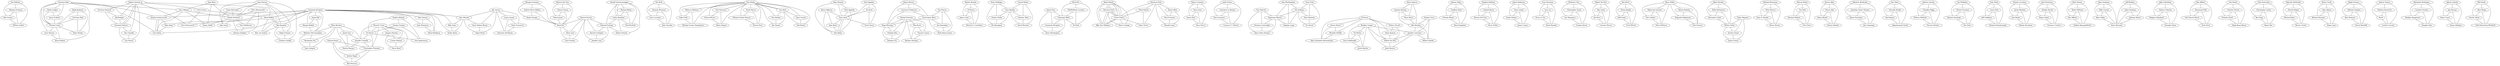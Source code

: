 graph G {
charset=utf8;
"Tim Robbins" -- " Morgan Freeman";
"Tim Robbins" -- " Bob Gunton";
"Tim Robbins" -- " William Sadler";
" Morgan Freeman" -- " Bob Gunton";
" Morgan Freeman" -- " William Sadler";
" Bob Gunton" -- " William Sadler";
"Christian Bale" -- " Heath Ledger";
"Christian Bale" -- " Aaron Eckhart";
"Christian Bale" -- " Michael Caine";
" Heath Ledger" -- " Aaron Eckhart";
" Heath Ledger" -- " Michael Caine";
" Aaron Eckhart" -- " Michael Caine";
"Leonardo DiCaprio" -- " Joseph Gordon-Levitt";
"Leonardo DiCaprio" -- " Ellen Page";
"Leonardo DiCaprio" -- " Tom Hardy";
" Joseph Gordon-Levitt" -- " Ellen Page";
" Joseph Gordon-Levitt" -- " Tom Hardy";
" Ellen Page" -- " Tom Hardy";
"Edward Norton" -- " Brad Pitt";
"Edward Norton" -- " Meat Loaf";
"Edward Norton" -- " Zach Grenier";
" Brad Pitt" -- " Meat Loaf";
" Brad Pitt" -- " Zach Grenier";
" Meat Loaf" -- " Zach Grenier";
"Tim Roth" -- " Amanda Plummer";
"Tim Roth" -- " Laura Lovelace";
"Tim Roth" -- " John Travolta";
" Amanda Plummer" -- " Laura Lovelace";
" Amanda Plummer" -- " John Travolta";
" Laura Lovelace" -- " John Travolta";
"Tom Hanks" -- " Rebecca Williams";
"Tom Hanks" -- " Sally Field";
"Tom Hanks" -- " Michael Conner Humphreys";
" Rebecca Williams" -- " Sally Field";
" Rebecca Williams" -- " Michael Conner Humphreys";
" Sally Field" -- " Michael Conner Humphreys";
"Alan Howard" -- " Noel Appleby";
"Alan Howard" -- " Sean Astin";
"Alan Howard" -- " Sala Baker";
" Noel Appleby" -- " Sean Astin";
" Noel Appleby" -- " Sala Baker";
" Sean Astin" -- " Sala Baker";
"Keanu Reeves" -- " Laurence Fishburne";
"Keanu Reeves" -- " Carrie-Anne Moss";
"Keanu Reeves" -- " Hugo Weaving";
" Laurence Fishburne" -- " Carrie-Anne Moss";
" Laurence Fishburne" -- " Hugo Weaving";
" Carrie-Anne Moss" -- " Hugo Weaving";
"Noel Appleby" -- " Ali Astin";
"Noel Appleby" -- " Sean Astin";
"Noel Appleby" -- " David Aston";
" Ali Astin" -- " Sean Astin";
" Ali Astin" -- " David Aston";
" Sean Astin" -- " David Aston";
"Marlon Brando" -- " Al Pacino";
"Marlon Brando" -- " James Caan";
"Marlon Brando" -- " Richard S. Castellano";
" Al Pacino" -- " James Caan";
" Al Pacino" -- " Richard S. Castellano";
" James Caan" -- " Richard S. Castellano";
"Christian Bale" -- " Gary Oldman";
"Christian Bale" -- " Tom Hardy";
"Christian Bale" -- " Joseph Gordon-Levitt";
" Gary Oldman" -- " Tom Hardy";
" Gary Oldman" -- " Joseph Gordon-Levitt";
" Tom Hardy" -- " Joseph Gordon-Levitt";
"Bruce Allpress" -- " Sean Astin";
"Bruce Allpress" -- " John Bach";
"Bruce Allpress" -- " Sala Baker";
" Sean Astin" -- " John Bach";
" Sean Astin" -- " Sala Baker";
" John Bach" -- " Sala Baker";
"Peter Dinklage" -- " Lena Headey";
"Peter Dinklage" -- " Emilia Clarke";
"Peter Dinklage" -- " Kit Harington";
" Lena Headey" -- " Emilia Clarke";
" Lena Headey" -- " Kit Harington";
" Emilia Clarke" -- " Kit Harington";
"Morgan Freeman" -- " Andrew Kevin Walker";
"Morgan Freeman" -- " Daniel Zacapa";
"Morgan Freeman" -- " Brad Pitt";
" Andrew Kevin Walker" -- " Daniel Zacapa";
" Andrew Kevin Walker" -- " Brad Pitt";
" Daniel Zacapa" -- " Brad Pitt";
"Robert Downey Jr." -- " Chris Evans";
"Robert Downey Jr." -- " Mark Ruffalo";
"Robert Downey Jr." -- " Chris Hemsworth";
" Chris Evans" -- " Mark Ruffalo";
" Chris Evans" -- " Chris Hemsworth";
" Mark Ruffalo" -- " Chris Hemsworth";
"Russell Crowe" -- " Joaquin Phoenix";
"Russell Crowe" -- " Connie Nielsen";
"Russell Crowe" -- " Oliver Reed";
" Joaquin Phoenix" -- " Connie Nielsen";
" Joaquin Phoenix" -- " Oliver Reed";
" Connie Nielsen" -- " Oliver Reed";
"Christian Bale" -- " Michael Caine";
"Christian Bale" -- " Liam Neeson";
"Christian Bale" -- " Katie Holmes";
" Michael Caine" -- " Liam Neeson";
" Michael Caine" -- " Katie Holmes";
" Liam Neeson" -- " Katie Holmes";
"Jamie Foxx" -- " Christoph Waltz";
"Jamie Foxx" -- " Leonardo DiCaprio";
"Jamie Foxx" -- " Kerry Washington";
" Christoph Waltz" -- " Leonardo DiCaprio";
" Christoph Waltz" -- " Kerry Washington";
" Leonardo DiCaprio" -- " Kerry Washington";
"Ellen Burstyn" -- " Matthew McConaughey";
"Ellen Burstyn" -- " Mackenzie Foy";
"Ellen Burstyn" -- " John Lithgow";
" Matthew McConaughey" -- " Mackenzie Foy";
" Matthew McConaughey" -- " John Lithgow";
" Mackenzie Foy" -- " John Lithgow";
"Mark Hamill" -- " Harrison Ford";
"Mark Hamill" -- " Carrie Fisher";
"Mark Hamill" -- " Peter Cushing";
" Harrison Ford" -- " Carrie Fisher";
" Harrison Ford" -- " Peter Cushing";
" Carrie Fisher" -- " Peter Cushing";
"Bryan Cranston" -- " Anna Gunn";
"Bryan Cranston" -- " Aaron Paul";
"Bryan Cranston" -- " Dean Norris";
" Anna Gunn" -- " Aaron Paul";
" Anna Gunn" -- " Dean Norris";
" Aaron Paul" -- " Dean Norris";
"Jodie Foster" -- " Lawrence A. Bonney";
"Jodie Foster" -- " Kasi Lemmons";
"Jodie Foster" -- " Lawrence T. Wrentz";
" Lawrence A. Bonney" -- " Kasi Lemmons";
" Lawrence A. Bonney" -- " Lawrence T. Wrentz";
" Kasi Lemmons" -- " Lawrence T. Wrentz";
"Brad Pitt" -- " M\u00e9lanie Laurent";
"Brad Pitt" -- " Christoph Waltz";
"Brad Pitt" -- " Eli Roth";
" M\u00e9lanie Laurent" -- " Christoph Waltz";
" M\u00e9lanie Laurent" -- " Eli Roth";
" Christoph Waltz" -- " Eli Roth";
"Sam Worthington" -- " Zoe Saldana";
"Sam Worthington" -- " Sigourney Weaver";
"Sam Worthington" -- " Stephen Lang";
" Zoe Saldana" -- " Sigourney Weaver";
" Zoe Saldana" -- " Stephen Lang";
" Sigourney Weaver" -- " Stephen Lang";
"Tom Hanks" -- " Tom Sizemore";
"Tom Hanks" -- " Edward Burns";
"Tom Hanks" -- " Barry Pepper";
" Tom Sizemore" -- " Edward Burns";
" Tom Sizemore" -- " Barry Pepper";
" Edward Burns" -- " Barry Pepper";
"Leonardo DiCaprio" -- " Matt Damon";
"Leonardo DiCaprio" -- " Jack Nicholson";
"Leonardo DiCaprio" -- " Mark Wahlberg";
" Matt Damon" -- " Jack Nicholson";
" Matt Damon" -- " Mark Wahlberg";
" Jack Nicholson" -- " Mark Wahlberg";
"Liam Neeson" -- " Ben Kingsley";
"Liam Neeson" -- " Ralph Fiennes";
"Liam Neeson" -- " Caroline Goodall";
" Ben Kingsley" -- " Ralph Fiennes";
" Ben Kingsley" -- " Caroline Goodall";
" Ralph Fiennes" -- " Caroline Goodall";
"Guy Pearce" -- " Carrie-Anne Moss";
"Guy Pearce" -- " Joe Pantoliano";
"Guy Pearce" -- " Mark Boone Junior";
" Carrie-Anne Moss" -- " Joe Pantoliano";
" Carrie-Anne Moss" -- " Mark Boone Junior";
" Joe Pantoliano" -- " Mark Boone Junior";
"Hugh Jackman" -- " Christian Bale";
"Hugh Jackman" -- " Michael Caine";
"Hugh Jackman" -- " Piper Perabo";
" Christian Bale" -- " Michael Caine";
" Christian Bale" -- " Piper Perabo";
" Michael Caine" -- " Piper Perabo";
"Mark Hamill" -- " Harrison Ford";
"Mark Hamill" -- " Carrie Fisher";
"Mark Hamill" -- " Billy Dee Williams";
" Harrison Ford" -- " Carrie Fisher";
" Harrison Ford" -- " Billy Dee Williams";
" Carrie Fisher" -- " Billy Dee Williams";
"Kevin Spacey" -- " Annette Bening";
"Kevin Spacey" -- " Thora Birch";
"Kevin Spacey" -- " Wes Bentley";
" Annette Bening" -- " Thora Birch";
" Annette Bening" -- " Wes Bentley";
" Thora Birch" -- " Wes Bentley";
"Johnny Depp" -- " Geoffrey Rush";
"Johnny Depp" -- " Orlando Bloom";
"Johnny Depp" -- " Keira Knightley";
" Geoffrey Rush" -- " Orlando Bloom";
" Geoffrey Rush" -- " Keira Knightley";
" Orlando Bloom" -- " Keira Knightley";
"Leonardo DiCaprio" -- " Kate Winslet";
"Leonardo DiCaprio" -- " Billy Zane";
"Leonardo DiCaprio" -- " Kathy Bates";
" Kate Winslet" -- " Billy Zane";
" Kate Winslet" -- " Kathy Bates";
" Billy Zane" -- " Kathy Bates";
"Natalie Portman" -- " Hugo Weaving";
"Natalie Portman" -- " Stephen Rea";
"Natalie Portman" -- " Stephen Fry";
" Hugo Weaving" -- " Stephen Rea";
" Hugo Weaving" -- " Stephen Fry";
" Stephen Rea" -- " Stephen Fry";
"Al Pacino" -- " Robert Duvall";
"Al Pacino" -- " Diane Keaton";
"Al Pacino" -- " Robert De Niro";
" Robert Duvall" -- " Diane Keaton";
" Robert Duvall" -- " Robert De Niro";
" Diane Keaton" -- " Robert De Niro";
"Leonardo DiCaprio" -- " Mark Ruffalo";
"Leonardo DiCaprio" -- " Ben Kingsley";
"Leonardo DiCaprio" -- " Max von Sydow";
" Mark Ruffalo" -- " Ben Kingsley";
" Mark Ruffalo" -- " Max von Sydow";
" Ben Kingsley" -- " Max von Sydow";
"Leonardo DiCaprio" -- " Jonah Hill";
"Leonardo DiCaprio" -- " Margot Robbie";
"Leonardo DiCaprio" -- " Matthew McConaughey";
" Jonah Hill" -- " Margot Robbie";
" Jonah Hill" -- " Matthew McConaughey";
" Margot Robbie" -- " Matthew McConaughey";
"Tom Hanks" -- " David Morse";
"Tom Hanks" -- " Michael Clarke Duncan";
"Tom Hanks" -- " Bonnie Hunt";
" David Morse" -- " Michael Clarke Duncan";
" David Morse" -- " Bonnie Hunt";
" Michael Clarke Duncan" -- " Bonnie Hunt";
"Edward Norton" -- " Edward Furlong";
"Edward Norton" -- " Beverly D'Angelo";
"Edward Norton" -- " Jennifer Lien";
" Edward Furlong" -- " Beverly D'Angelo";
" Edward Furlong" -- " Jennifer Lien";
" Beverly D'Angelo" -- " Jennifer Lien";
"Arnold Schwarzenegger" -- " Linda Hamilton";
"Arnold Schwarzenegger" -- " Edward Furlong";
"Arnold Schwarzenegger" -- " Robert Patrick";
" Linda Hamilton" -- " Edward Furlong";
" Linda Hamilton" -- " Robert Patrick";
" Edward Furlong" -- " Robert Patrick";
"Stephen Baldwin" -- " Gabriel Byrne";
"Stephen Baldwin" -- " Benicio Del Toro";
"Stephen Baldwin" -- " Kevin Pollak";
" Gabriel Byrne" -- " Benicio Del Toro";
" Gabriel Byrne" -- " Kevin Pollak";
" Benicio Del Toro" -- " Kevin Pollak";
"James Robinson" -- " Sean Lawlor";
"James Robinson" -- " Sandy Nelson";
"James Robinson" -- " James Cosmo";
" Sean Lawlor" -- " Sandy Nelson";
" Sean Lawlor" -- " James Cosmo";
" Sandy Nelson" -- " James Cosmo";
"Uma Thurman" -- " Lucy Liu";
"Uma Thurman" -- " Vivica A. Fox";
"Uma Thurman" -- " Daryl Hannah";
" Lucy Liu" -- " Vivica A. Fox";
" Lucy Liu" -- " Daryl Hannah";
" Vivica A. Fox" -- " Daryl Hannah";
"Michael J. Fox" -- " Christopher Lloyd";
"Michael J. Fox" -- " Lea Thompson";
"Michael J. Fox" -- " Crispin Glover";
" Christopher Lloyd" -- " Lea Thompson";
" Christopher Lloyd" -- " Crispin Glover";
" Lea Thompson" -- " Crispin Glover";
"Robert De Niro" -- " Ray Liotta";
"Robert De Niro" -- " Joe Pesci";
"Robert De Niro" -- " Lorraine Bracco";
" Ray Liotta" -- " Joe Pesci";
" Ray Liotta" -- " Lorraine Bracco";
" Joe Pesci" -- " Lorraine Bracco";
"Jean Reno" -- " Gary Oldman";
"Jean Reno" -- " Natalie Portman";
"Jean Reno" -- " Danny Aiello";
" Gary Oldman" -- " Natalie Portman";
" Gary Oldman" -- " Danny Aiello";
" Natalie Portman" -- " Danny Aiello";
"Ben Burtt" -- " Elissa Knight";
"Ben Burtt" -- " Jeff Garlin";
"Ben Burtt" -- " Fred Willard";
" Elissa Knight" -- " Jeff Garlin";
" Elissa Knight" -- " Fred Willard";
" Jeff Garlin" -- " Fred Willard";
"Bruce Willis" -- " Haley Joel Osment";
"Bruce Willis" -- " Toni Collette";
"Bruce Willis" -- " Olivia Williams";
" Haley Joel Osment" -- " Toni Collette";
" Haley Joel Osment" -- " Olivia Williams";
" Toni Collette" -- " Olivia Williams";
"Stanley Tucci" -- " Wes Bentley";
"Stanley Tucci" -- " Jennifer Lawrence";
"Stanley Tucci" -- " Willow Shields";
" Wes Bentley" -- " Jennifer Lawrence";
" Wes Bentley" -- " Willow Shields";
" Jennifer Lawrence" -- " Willow Shields";
"Robert Downey Jr." -- " Terrence Howard";
"Robert Downey Jr." -- " Jeff Bridges";
"Robert Downey Jr." -- " Gwyneth Paltrow";
" Terrence Howard" -- " Jeff Bridges";
" Terrence Howard" -- " Gwyneth Paltrow";
" Jeff Bridges" -- " Gwyneth Paltrow";
"Albert Brooks" -- " Ellen DeGeneres";
"Albert Brooks" -- " Alexander Gould";
"Albert Brooks" -- " Willem Dafoe";
" Ellen DeGeneres" -- " Alexander Gould";
" Ellen DeGeneres" -- " Willem Dafoe";
" Alexander Gould" -- " Willem Dafoe";
"Chris Pratt" -- " Zoe Saldana";
"Chris Pratt" -- " Dave Bautista";
"Chris Pratt" -- " Vin Diesel";
" Zoe Saldana" -- " Dave Bautista";
" Zoe Saldana" -- " Vin Diesel";
" Dave Bautista" -- " Vin Diesel";
"Mark Hamill" -- " Harrison Ford";
"Mark Hamill" -- " Carrie Fisher";
"Mark Hamill" -- " Billy Dee Williams";
" Harrison Ford" -- " Carrie Fisher";
" Harrison Ford" -- " Billy Dee Williams";
" Carrie Fisher" -- " Billy Dee Williams";
"Michael Berryman" -- " Peter Brocco";
"Michael Berryman" -- " Dean R. Brooks";
"Michael Berryman" -- " Alonzo Brown";
" Peter Brocco" -- " Dean R. Brooks";
" Peter Brocco" -- " Alonzo Brown";
" Dean R. Brooks" -- " Alonzo Brown";
"Jim Carrey" -- " Laura Linney";
"Jim Carrey" -- " Noah Emmerich";
"Jim Carrey" -- " Natascha McElhone";
" Laura Linney" -- " Noah Emmerich";
" Laura Linney" -- " Natascha McElhone";
" Noah Emmerich" -- " Natascha McElhone";
"Jim Carrey" -- " Kate Winslet";
"Jim Carrey" -- " Gerry Robert Byrne";
"Jim Carrey" -- " Elijah Wood";
" Kate Winslet" -- " Gerry Robert Byrne";
" Kate Winslet" -- " Elijah Wood";
" Gerry Robert Byrne" -- " Elijah Wood";
"Edward Asner" -- " Christopher Plummer";
"Edward Asner" -- " Jordan Nagai";
"Edward Asner" -- " Bob Peterson";
" Christopher Plummer" -- " Jordan Nagai";
" Christopher Plummer" -- " Bob Peterson";
" Jordan Nagai" -- " Bob Peterson";
"Harvey Keitel" -- " Tim Roth";
"Harvey Keitel" -- " Michael Madsen";
"Harvey Keitel" -- " Chris Penn";
" Tim Roth" -- " Michael Madsen";
" Tim Roth" -- " Chris Penn";
" Michael Madsen" -- " Chris Penn";
"Harrison Ford" -- " Karen Allen";
"Harrison Ford" -- " Paul Freeman";
"Harrison Ford" -- " Ronald Lacey";
" Karen Allen" -- " Paul Freeman";
" Karen Allen" -- " Ronald Lacey";
" Paul Freeman" -- " Ronald Lacey";
"Jessica Alba" -- " Devon Aoki";
"Jessica Alba" -- " Alexis Bledel";
"Jessica Alba" -- " Powers Boothe";
" Devon Aoki" -- " Alexis Bledel";
" Devon Aoki" -- " Powers Boothe";
" Alexis Bledel" -- " Powers Boothe";
"Matthew Broderick" -- " Jonathan Taylor Thomas";
"Matthew Broderick" -- " James Earl Jones";
"Matthew Broderick" -- " Jim Cummings";
" Jonathan Taylor Thomas" -- " James Earl Jones";
" Jonathan Taylor Thomas" -- " Jim Cummings";
" James Earl Jones" -- " Jim Cummings";
"Dev Patel" -- " Saurabh Shukla";
"Dev Patel" -- " Anil Kapoor";
"Dev Patel" -- " Rajendranath Zutshi";
" Saurabh Shukla" -- " Anil Kapoor";
" Saurabh Shukla" -- " Rajendranath Zutshi";
" Anil Kapoor" -- " Rajendranath Zutshi";
"Andrew Lincoln" -- " Chandler Riggs";
"Andrew Lincoln" -- " Melissa McBride";
"Andrew Lincoln" -- " Norman Reedus";
" Chandler Riggs" -- " Melissa McBride";
" Chandler Riggs" -- " Norman Reedus";
" Melissa McBride" -- " Norman Reedus";
"Ian McKellen" -- " Martin Freeman";
"Ian McKellen" -- " Richard Armitage";
"Ian McKellen" -- " Ken Stott";
" Martin Freeman" -- " Richard Armitage";
" Martin Freeman" -- " Ken Stott";
" Richard Armitage" -- " Ken Stott";
"Tom Hanks" -- " Tim Allen";
"Tom Hanks" -- " Don Rickles";
"Tom Hanks" -- " Jim Varney";
" Tim Allen" -- " Don Rickles";
" Tim Allen" -- " Jim Varney";
" Don Rickles" -- " Jim Varney";
"Sam Neill" -- " Laura Dern";
"Sam Neill" -- " Jeff Goldblum";
"Sam Neill" -- " Richard Attenborough";
" Laura Dern" -- " Jeff Goldblum";
" Laura Dern" -- " Richard Attenborough";
" Jeff Goldblum" -- " Richard Attenborough";
"Tommy Lee Jones" -- " Javier Bardem";
"Tommy Lee Jones" -- " Josh Brolin";
"Tommy Lee Jones" -- " Woody Harrelson";
" Javier Bardem" -- " Josh Brolin";
" Javier Bardem" -- " Woody Harrelson";
" Josh Brolin" -- " Woody Harrelson";
"Russell Crowe" -- " Ed Harris";
"Russell Crowe" -- " Jennifer Connelly";
"Russell Crowe" -- " Christopher Plummer";
" Ed Harris" -- " Jennifer Connelly";
" Ed Harris" -- " Christopher Plummer";
" Jennifer Connelly" -- " Christopher Plummer";
"Jack Nicholson" -- " Shelley Duvall";
"Jack Nicholson" -- " Danny Lloyd";
"Jack Nicholson" -- " Scatman Crothers";
" Shelley Duvall" -- " Danny Lloyd";
" Shelley Duvall" -- " Scatman Crothers";
" Danny Lloyd" -- " Scatman Crothers";
"Matt Damon" -- " Robin Williams";
"Matt Damon" -- " Ben Affleck";
"Matt Damon" -- " Stellan Skarsg\u00e5rd";
" Robin Williams" -- " Ben Affleck";
" Robin Williams" -- " Stellan Skarsg\u00e5rd";
" Ben Affleck" -- " Stellan Skarsg\u00e5rd";
"Gerard Butler" -- " Lena Headey";
"Gerard Butler" -- " Dominic West";
"Gerard Butler" -- " David Wenham";
" Lena Headey" -- " Dominic West";
" Lena Headey" -- " David Wenham";
" Dominic West" -- " David Wenham";
"Benicio Del Toro" -- " Dennis Farina";
"Benicio Del Toro" -- " Vinnie Jones";
"Benicio Del Toro" -- " Brad Pitt";
" Dennis Farina" -- " Vinnie Jones";
" Dennis Farina" -- " Brad Pitt";
" Vinnie Jones" -- " Brad Pitt";
"Arnold Schwarzenegger" -- " Michael Biehn";
"Arnold Schwarzenegger" -- " Linda Hamilton";
"Arnold Schwarzenegger" -- " Paul Winfield";
" Michael Biehn" -- " Linda Hamilton";
" Michael Biehn" -- " Paul Winfield";
" Linda Hamilton" -- " Paul Winfield";
"Bruce Willis" -- " Bonnie Bedelia";
"Bruce Willis" -- " Reginald VelJohnson";
"Bruce Willis" -- " Paul Gleason";
" Bonnie Bedelia" -- " Reginald VelJohnson";
" Bonnie Bedelia" -- " Paul Gleason";
" Reginald VelJohnson" -- " Paul Gleason";
"John Goodman" -- " Billy Crystal";
"John Goodman" -- " Mary Gibbs";
"John Goodman" -- " Steve Buscemi";
" Billy Crystal" -- " Mary Gibbs";
" Billy Crystal" -- " Steve Buscemi";
" Mary Gibbs" -- " Steve Buscemi";
"Sandra Bullock" -- " George Clooney";
"Sandra Bullock" -- " Ed Harris";
"Sandra Bullock" -- " Orto Ignatiussen";
" George Clooney" -- " Ed Harris";
" George Clooney" -- " Orto Ignatiussen";
" Ed Harris" -- " Orto Ignatiussen";
"Bradley Cooper" -- " Ed Helms";
"Bradley Cooper" -- " Zach Galifianakis";
"Bradley Cooper" -- " Justin Bartha";
" Ed Helms" -- " Zach Galifianakis";
" Ed Helms" -- " Justin Bartha";
" Zach Galifianakis" -- " Justin Bartha";
"Jake Gyllenhaal" -- " Holmes Osborne";
"Jake Gyllenhaal" -- " Maggie Gyllenhaal";
"Jake Gyllenhaal" -- " Daveigh Chase";
" Holmes Osborne" -- " Maggie Gyllenhaal";
" Holmes Osborne" -- " Daveigh Chase";
" Maggie Gyllenhaal" -- " Daveigh Chase";
"Harrison Ford" -- " Mark Hamill";
"Harrison Ford" -- " Carrie Fisher";
"Harrison Ford" -- " Adam Driver";
" Mark Hamill" -- " Carrie Fisher";
" Mark Hamill" -- " Adam Driver";
" Carrie Fisher" -- " Adam Driver";
"Ben Affleck" -- " Rosamund Pike";
"Ben Affleck" -- " Neil Patrick Harris";
"Ben Affleck" -- " Tyler Perry";
" Rosamund Pike" -- " Neil Patrick Harris";
" Rosamund Pike" -- " Tyler Perry";
" Neil Patrick Harris" -- " Tyler Perry";
"Ellen Burstyn" -- " Jared Leto";
"Ellen Burstyn" -- " Jennifer Connelly";
"Ellen Burstyn" -- " Marlon Wayans";
" Jared Leto" -- " Jennifer Connelly";
" Jared Leto" -- " Marlon Wayans";
" Jennifer Connelly" -- " Marlon Wayans";
"Tom Skerritt" -- " Sigourney Weaver";
"Tom Skerritt" -- " Veronica Cartwright";
"Tom Skerritt" -- " Harry Dean Stanton";
" Sigourney Weaver" -- " Veronica Cartwright";
" Sigourney Weaver" -- " Harry Dean Stanton";
" Veronica Cartwright" -- " Harry Dean Stanton";
"Tom Hardy" -- " Charlize Theron";
"Tom Hardy" -- " Nicholas Hoult";
"Tom Hardy" -- " Hugh Keays-Byrne";
" Charlize Theron" -- " Nicholas Hoult";
" Charlize Theron" -- " Hugh Keays-Byrne";
" Nicholas Hoult" -- " Hugh Keays-Byrne";
"Clint Eastwood" -- " Christopher Carley";
"Clint Eastwood" -- " Bee Vang";
"Clint Eastwood" -- " Ahney Her";
" Christopher Carley" -- " Bee Vang";
" Christopher Carley" -- " Ahney Her";
" Bee Vang" -- " Ahney Her";
"Malcolm McDowell" -- " Patrick Magee";
"Malcolm McDowell" -- " Michael Bates";
"Malcolm McDowell" -- " Warren Clarke";
" Patrick Magee" -- " Michael Bates";
" Patrick Magee" -- " Warren Clarke";
" Michael Bates" -- " Warren Clarke";
"Robert Downey Jr." -- " Gwyneth Paltrow";
"Robert Downey Jr." -- " Don Cheadle";
"Robert Downey Jr." -- " Guy Pearce";
" Gwyneth Paltrow" -- " Don Cheadle";
" Gwyneth Paltrow" -- " Guy Pearce";
" Don Cheadle" -- " Guy Pearce";
"Henry Cavill" -- " Amy Adams";
"Henry Cavill" -- " Michael Shannon";
"Henry Cavill" -- " Diane Lane";
" Amy Adams" -- " Michael Shannon";
" Amy Adams" -- " Diane Lane";
" Michael Shannon" -- " Diane Lane";
"Natalie Portman" -- " Mila Kunis";
"Natalie Portman" -- " Vincent Cassel";
"Natalie Portman" -- " Barbara Hershey";
" Mila Kunis" -- " Vincent Cassel";
" Mila Kunis" -- " Barbara Hershey";
" Vincent Cassel" -- " Barbara Hershey";
"Tom Hanks" -- " Tim Allen";
"Tom Hanks" -- " Joan Cusack";
"Tom Hanks" -- " Ned Beatty";
" Tim Allen" -- " Joan Cusack";
" Tim Allen" -- " Ned Beatty";
" Joan Cusack" -- " Ned Beatty";
"Ralph Fiennes" -- " Michael Gambon";
"Ralph Fiennes" -- " Alan Rickman";
"Ralph Fiennes" -- " Daniel Radcliffe";
" Michael Gambon" -- " Alan Rickman";
" Michael Gambon" -- " Daniel Radcliffe";
" Alan Rickman" -- " Daniel Radcliffe";
"Tobey Maguire" -- " Willem Dafoe";
"Tobey Maguire" -- " Kirsten Dunst";
"Tobey Maguire" -- " James Franco";
" Willem Dafoe" -- " Kirsten Dunst";
" Willem Dafoe" -- " James Franco";
" Kirsten Dunst" -- " James Franco";
"Jeff Bridges" -- " John Goodman";
"Jeff Bridges" -- " Julianne Moore";
"Jeff Bridges" -- " Steve Buscemi";
" John Goodman" -- " Julianne Moore";
" John Goodman" -- " Steve Buscemi";
" Julianne Moore" -- " Steve Buscemi";
"Al Pacino" -- " Steven Bauer";
"Al Pacino" -- " Michelle Pfeiffer";
"Al Pacino" -- " Mary Elizabeth Mastrantonio";
" Steven Bauer" -- " Michelle Pfeiffer";
" Steven Bauer" -- " Mary Elizabeth Mastrantonio";
" Michelle Pfeiffer" -- " Mary Elizabeth Mastrantonio";
"Chris Hemsworth" -- " Natalie Portman";
"Chris Hemsworth" -- " Tom Hiddleston";
"Chris Hemsworth" -- " Anthony Hopkins";
" Natalie Portman" -- " Tom Hiddleston";
" Natalie Portman" -- " Anthony Hopkins";
" Tom Hiddleston" -- " Anthony Hopkins";
"Audrey Tautou" -- " Mathieu Kassovitz";
"Audrey Tautou" -- " Rufus";
"Audrey Tautou" -- " Lorella Cravotta";
" Mathieu Kassovitz" -- " Rufus";
" Mathieu Kassovitz" -- " Lorella Cravotta";
" Rufus" -- " Lorella Cravotta";
"Liam Neeson" -- " Ewan McGregor";
"Liam Neeson" -- " Natalie Portman";
"Liam Neeson" -- " Jake Lloyd";
" Ewan McGregor" -- " Natalie Portman";
" Ewan McGregor" -- " Jake Lloyd";
" Natalie Portman" -- " Jake Lloyd";
"Bradley Cooper" -- " Jennifer Lawrence";
"Bradley Cooper" -- " Robert De Niro";
"Bradley Cooper" -- " Jacki Weaver";
" Jennifer Lawrence" -- " Robert De Niro";
" Jennifer Lawrence" -- " Jacki Weaver";
" Robert De Niro" -- " Jacki Weaver";
"Alexandre Rodrigues" -- " Leandro Firmino";
"Alexandre Rodrigues" -- " Phellipe Haagensen";
"Alexandre Rodrigues" -- " Douglas Silva";
" Leandro Firmino" -- " Phellipe Haagensen";
" Leandro Firmino" -- " Douglas Silva";
" Phellipe Haagensen" -- " Douglas Silva";
"Johnny Galecki" -- " Jim Parsons";
"Johnny Galecki" -- " Kaley Cuoco";
"Johnny Galecki" -- " Simon Helberg";
" Jim Parsons" -- " Kaley Cuoco";
" Jim Parsons" -- " Simon Helberg";
" Kaley Cuoco" -- " Simon Helberg";
"Will Smith" -- " Alice Braga";
"Will Smith" -- " Charlie Tahan";
"Will Smith" -- " Salli Richardson-Whitfield";
" Alice Braga" -- " Charlie Tahan";
" Alice Braga" -- " Salli Richardson-Whitfield";
" Charlie Tahan" -- " Salli Richardson-Whitfield";
}
